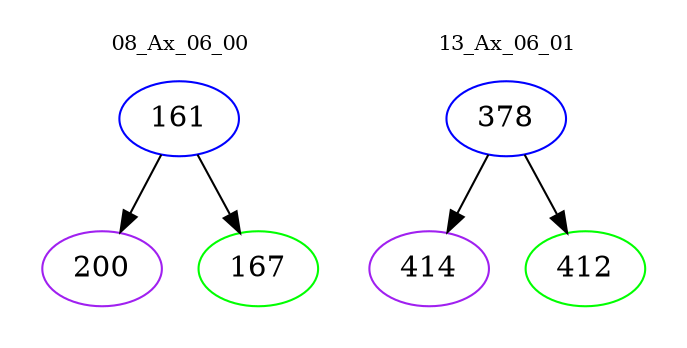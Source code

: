 digraph{
subgraph cluster_0 {
color = white
label = "08_Ax_06_00";
fontsize=10;
T0_161 [label="161", color="blue"]
T0_161 -> T0_200 [color="black"]
T0_200 [label="200", color="purple"]
T0_161 -> T0_167 [color="black"]
T0_167 [label="167", color="green"]
}
subgraph cluster_1 {
color = white
label = "13_Ax_06_01";
fontsize=10;
T1_378 [label="378", color="blue"]
T1_378 -> T1_414 [color="black"]
T1_414 [label="414", color="purple"]
T1_378 -> T1_412 [color="black"]
T1_412 [label="412", color="green"]
}
}
